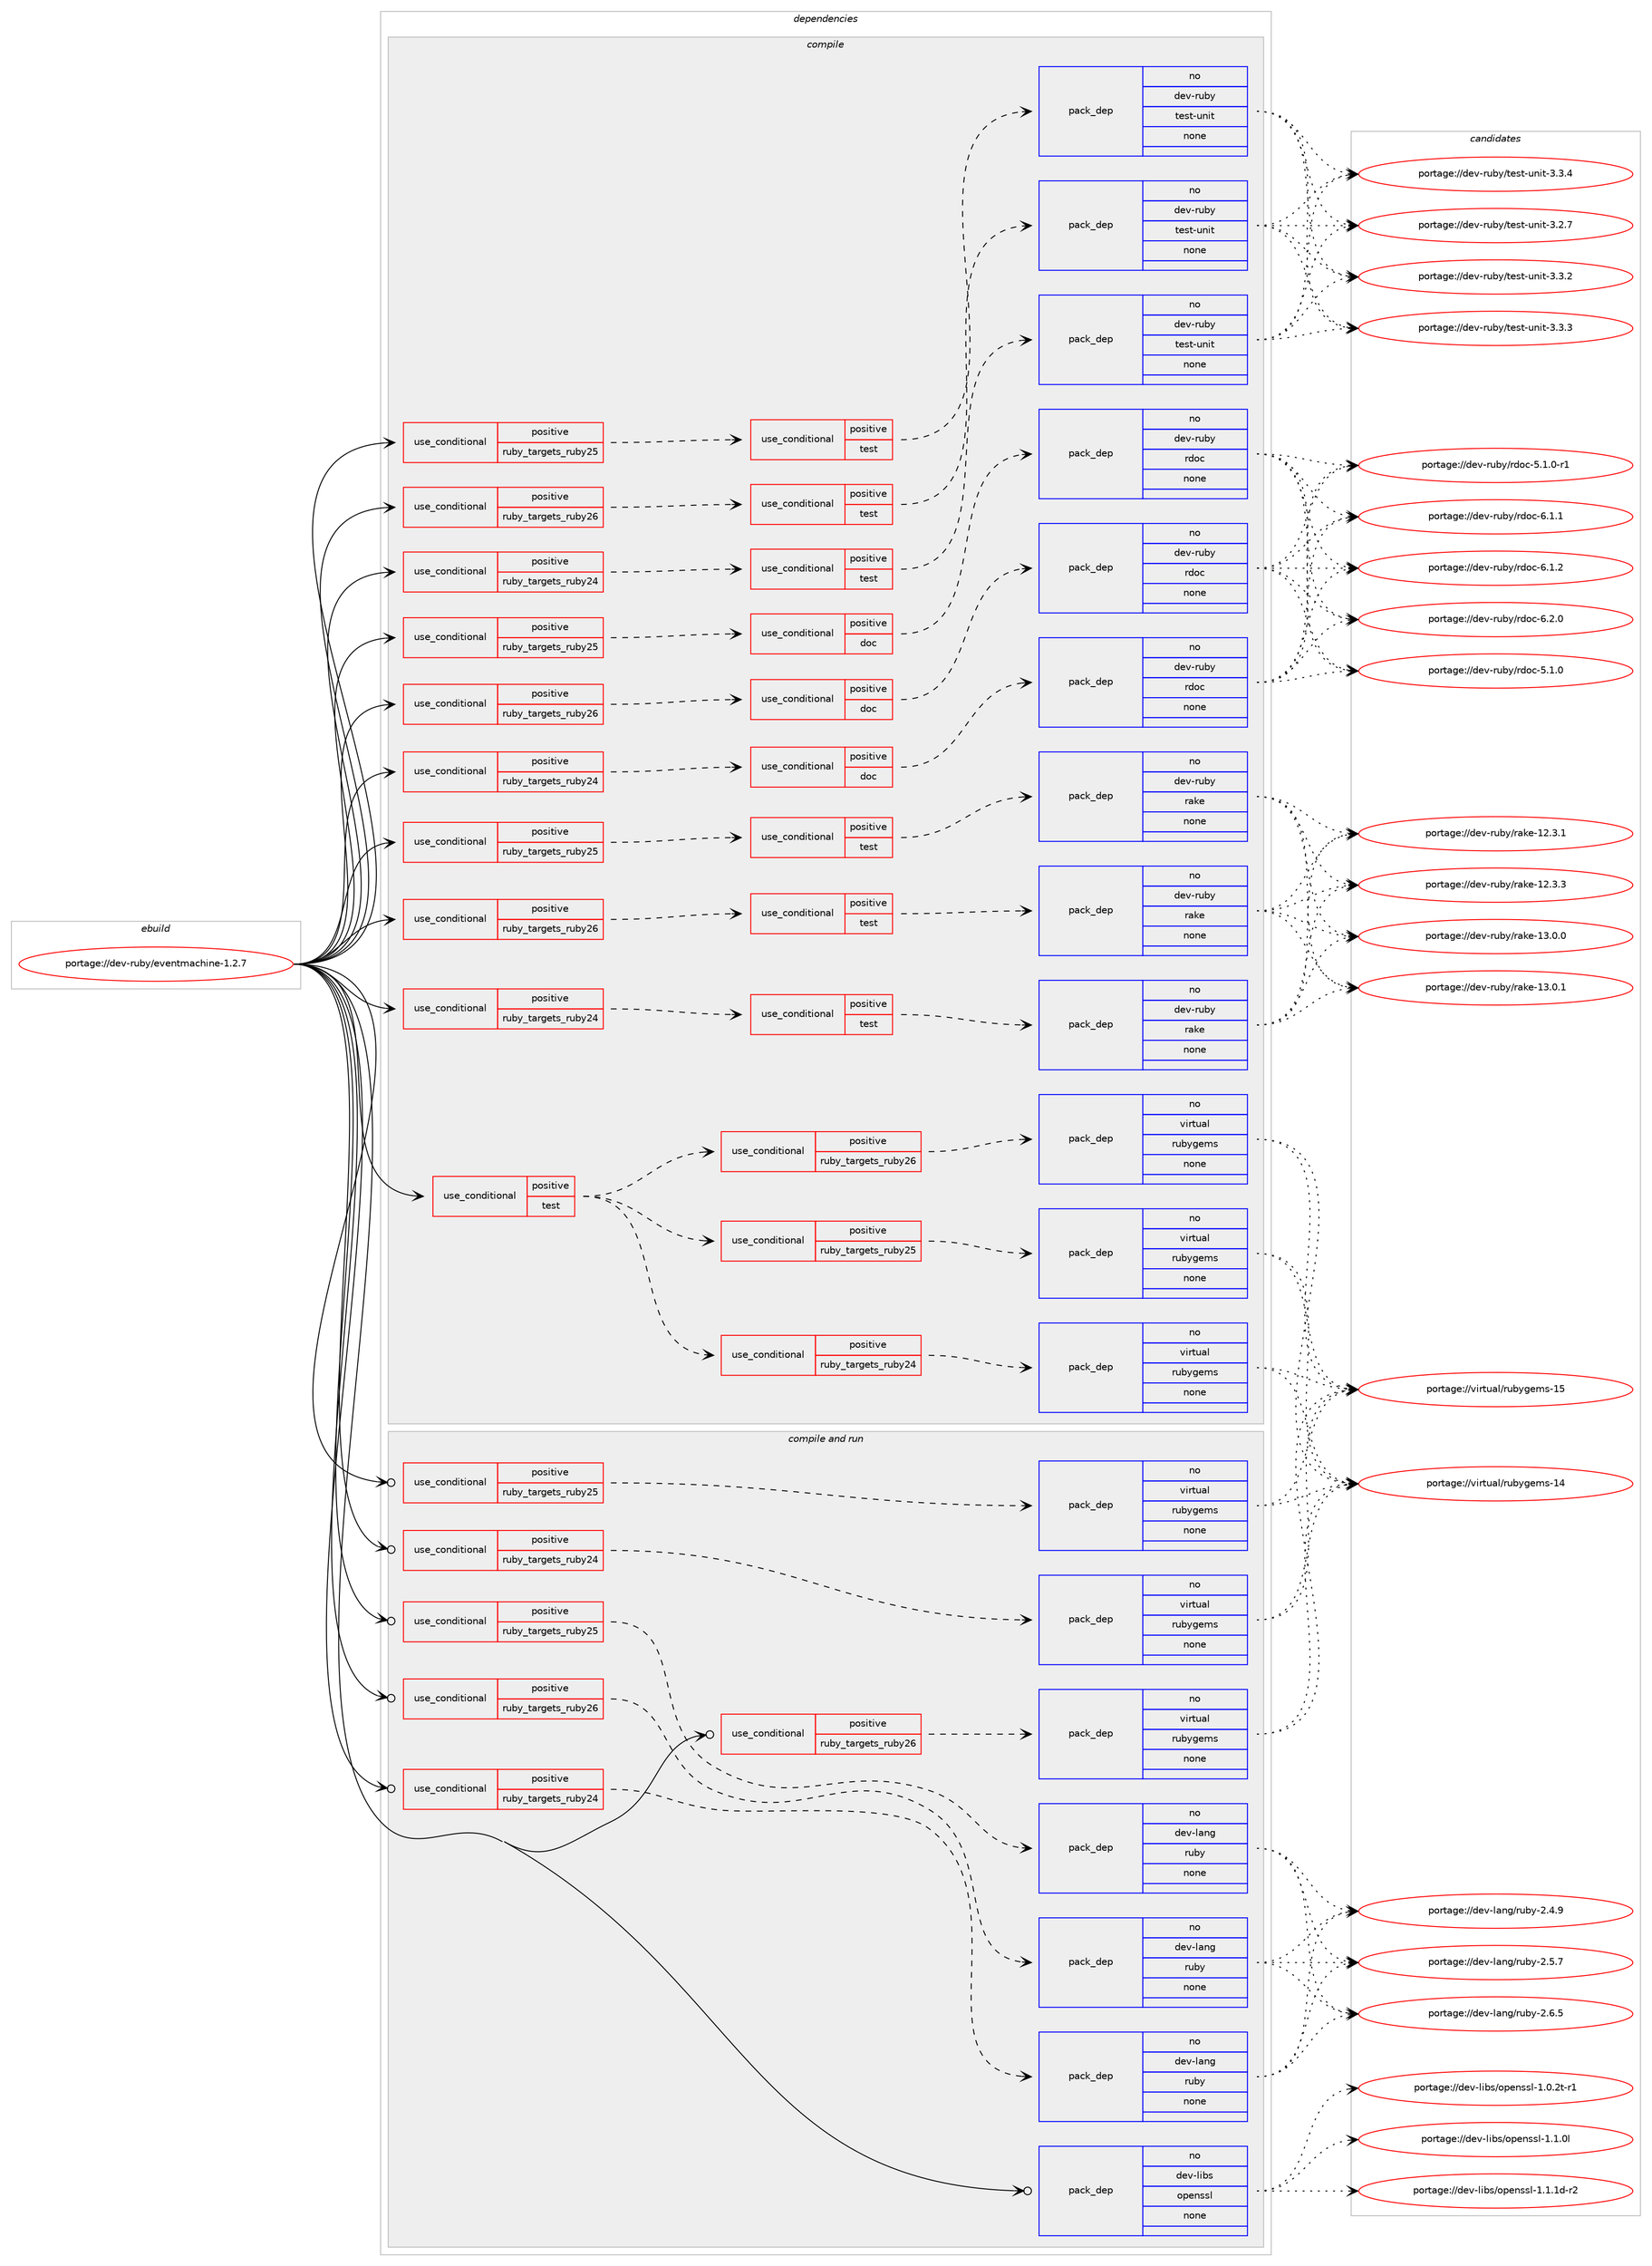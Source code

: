 digraph prolog {

# *************
# Graph options
# *************

newrank=true;
concentrate=true;
compound=true;
graph [rankdir=LR,fontname=Helvetica,fontsize=10,ranksep=1.5];#, ranksep=2.5, nodesep=0.2];
edge  [arrowhead=vee];
node  [fontname=Helvetica,fontsize=10];

# **********
# The ebuild
# **********

subgraph cluster_leftcol {
color=gray;
rank=same;
label=<<i>ebuild</i>>;
id [label="portage://dev-ruby/eventmachine-1.2.7", color=red, width=4, href="../dev-ruby/eventmachine-1.2.7.svg"];
}

# ****************
# The dependencies
# ****************

subgraph cluster_midcol {
color=gray;
label=<<i>dependencies</i>>;
subgraph cluster_compile {
fillcolor="#eeeeee";
style=filled;
label=<<i>compile</i>>;
subgraph cond51611 {
dependency219955 [label=<<TABLE BORDER="0" CELLBORDER="1" CELLSPACING="0" CELLPADDING="4"><TR><TD ROWSPAN="3" CELLPADDING="10">use_conditional</TD></TR><TR><TD>positive</TD></TR><TR><TD>ruby_targets_ruby24</TD></TR></TABLE>>, shape=none, color=red];
subgraph cond51612 {
dependency219956 [label=<<TABLE BORDER="0" CELLBORDER="1" CELLSPACING="0" CELLPADDING="4"><TR><TD ROWSPAN="3" CELLPADDING="10">use_conditional</TD></TR><TR><TD>positive</TD></TR><TR><TD>doc</TD></TR></TABLE>>, shape=none, color=red];
subgraph pack164865 {
dependency219957 [label=<<TABLE BORDER="0" CELLBORDER="1" CELLSPACING="0" CELLPADDING="4" WIDTH="220"><TR><TD ROWSPAN="6" CELLPADDING="30">pack_dep</TD></TR><TR><TD WIDTH="110">no</TD></TR><TR><TD>dev-ruby</TD></TR><TR><TD>rdoc</TD></TR><TR><TD>none</TD></TR><TR><TD></TD></TR></TABLE>>, shape=none, color=blue];
}
dependency219956:e -> dependency219957:w [weight=20,style="dashed",arrowhead="vee"];
}
dependency219955:e -> dependency219956:w [weight=20,style="dashed",arrowhead="vee"];
}
id:e -> dependency219955:w [weight=20,style="solid",arrowhead="vee"];
subgraph cond51613 {
dependency219958 [label=<<TABLE BORDER="0" CELLBORDER="1" CELLSPACING="0" CELLPADDING="4"><TR><TD ROWSPAN="3" CELLPADDING="10">use_conditional</TD></TR><TR><TD>positive</TD></TR><TR><TD>ruby_targets_ruby24</TD></TR></TABLE>>, shape=none, color=red];
subgraph cond51614 {
dependency219959 [label=<<TABLE BORDER="0" CELLBORDER="1" CELLSPACING="0" CELLPADDING="4"><TR><TD ROWSPAN="3" CELLPADDING="10">use_conditional</TD></TR><TR><TD>positive</TD></TR><TR><TD>test</TD></TR></TABLE>>, shape=none, color=red];
subgraph pack164866 {
dependency219960 [label=<<TABLE BORDER="0" CELLBORDER="1" CELLSPACING="0" CELLPADDING="4" WIDTH="220"><TR><TD ROWSPAN="6" CELLPADDING="30">pack_dep</TD></TR><TR><TD WIDTH="110">no</TD></TR><TR><TD>dev-ruby</TD></TR><TR><TD>rake</TD></TR><TR><TD>none</TD></TR><TR><TD></TD></TR></TABLE>>, shape=none, color=blue];
}
dependency219959:e -> dependency219960:w [weight=20,style="dashed",arrowhead="vee"];
}
dependency219958:e -> dependency219959:w [weight=20,style="dashed",arrowhead="vee"];
}
id:e -> dependency219958:w [weight=20,style="solid",arrowhead="vee"];
subgraph cond51615 {
dependency219961 [label=<<TABLE BORDER="0" CELLBORDER="1" CELLSPACING="0" CELLPADDING="4"><TR><TD ROWSPAN="3" CELLPADDING="10">use_conditional</TD></TR><TR><TD>positive</TD></TR><TR><TD>ruby_targets_ruby24</TD></TR></TABLE>>, shape=none, color=red];
subgraph cond51616 {
dependency219962 [label=<<TABLE BORDER="0" CELLBORDER="1" CELLSPACING="0" CELLPADDING="4"><TR><TD ROWSPAN="3" CELLPADDING="10">use_conditional</TD></TR><TR><TD>positive</TD></TR><TR><TD>test</TD></TR></TABLE>>, shape=none, color=red];
subgraph pack164867 {
dependency219963 [label=<<TABLE BORDER="0" CELLBORDER="1" CELLSPACING="0" CELLPADDING="4" WIDTH="220"><TR><TD ROWSPAN="6" CELLPADDING="30">pack_dep</TD></TR><TR><TD WIDTH="110">no</TD></TR><TR><TD>dev-ruby</TD></TR><TR><TD>test-unit</TD></TR><TR><TD>none</TD></TR><TR><TD></TD></TR></TABLE>>, shape=none, color=blue];
}
dependency219962:e -> dependency219963:w [weight=20,style="dashed",arrowhead="vee"];
}
dependency219961:e -> dependency219962:w [weight=20,style="dashed",arrowhead="vee"];
}
id:e -> dependency219961:w [weight=20,style="solid",arrowhead="vee"];
subgraph cond51617 {
dependency219964 [label=<<TABLE BORDER="0" CELLBORDER="1" CELLSPACING="0" CELLPADDING="4"><TR><TD ROWSPAN="3" CELLPADDING="10">use_conditional</TD></TR><TR><TD>positive</TD></TR><TR><TD>ruby_targets_ruby25</TD></TR></TABLE>>, shape=none, color=red];
subgraph cond51618 {
dependency219965 [label=<<TABLE BORDER="0" CELLBORDER="1" CELLSPACING="0" CELLPADDING="4"><TR><TD ROWSPAN="3" CELLPADDING="10">use_conditional</TD></TR><TR><TD>positive</TD></TR><TR><TD>doc</TD></TR></TABLE>>, shape=none, color=red];
subgraph pack164868 {
dependency219966 [label=<<TABLE BORDER="0" CELLBORDER="1" CELLSPACING="0" CELLPADDING="4" WIDTH="220"><TR><TD ROWSPAN="6" CELLPADDING="30">pack_dep</TD></TR><TR><TD WIDTH="110">no</TD></TR><TR><TD>dev-ruby</TD></TR><TR><TD>rdoc</TD></TR><TR><TD>none</TD></TR><TR><TD></TD></TR></TABLE>>, shape=none, color=blue];
}
dependency219965:e -> dependency219966:w [weight=20,style="dashed",arrowhead="vee"];
}
dependency219964:e -> dependency219965:w [weight=20,style="dashed",arrowhead="vee"];
}
id:e -> dependency219964:w [weight=20,style="solid",arrowhead="vee"];
subgraph cond51619 {
dependency219967 [label=<<TABLE BORDER="0" CELLBORDER="1" CELLSPACING="0" CELLPADDING="4"><TR><TD ROWSPAN="3" CELLPADDING="10">use_conditional</TD></TR><TR><TD>positive</TD></TR><TR><TD>ruby_targets_ruby25</TD></TR></TABLE>>, shape=none, color=red];
subgraph cond51620 {
dependency219968 [label=<<TABLE BORDER="0" CELLBORDER="1" CELLSPACING="0" CELLPADDING="4"><TR><TD ROWSPAN="3" CELLPADDING="10">use_conditional</TD></TR><TR><TD>positive</TD></TR><TR><TD>test</TD></TR></TABLE>>, shape=none, color=red];
subgraph pack164869 {
dependency219969 [label=<<TABLE BORDER="0" CELLBORDER="1" CELLSPACING="0" CELLPADDING="4" WIDTH="220"><TR><TD ROWSPAN="6" CELLPADDING="30">pack_dep</TD></TR><TR><TD WIDTH="110">no</TD></TR><TR><TD>dev-ruby</TD></TR><TR><TD>rake</TD></TR><TR><TD>none</TD></TR><TR><TD></TD></TR></TABLE>>, shape=none, color=blue];
}
dependency219968:e -> dependency219969:w [weight=20,style="dashed",arrowhead="vee"];
}
dependency219967:e -> dependency219968:w [weight=20,style="dashed",arrowhead="vee"];
}
id:e -> dependency219967:w [weight=20,style="solid",arrowhead="vee"];
subgraph cond51621 {
dependency219970 [label=<<TABLE BORDER="0" CELLBORDER="1" CELLSPACING="0" CELLPADDING="4"><TR><TD ROWSPAN="3" CELLPADDING="10">use_conditional</TD></TR><TR><TD>positive</TD></TR><TR><TD>ruby_targets_ruby25</TD></TR></TABLE>>, shape=none, color=red];
subgraph cond51622 {
dependency219971 [label=<<TABLE BORDER="0" CELLBORDER="1" CELLSPACING="0" CELLPADDING="4"><TR><TD ROWSPAN="3" CELLPADDING="10">use_conditional</TD></TR><TR><TD>positive</TD></TR><TR><TD>test</TD></TR></TABLE>>, shape=none, color=red];
subgraph pack164870 {
dependency219972 [label=<<TABLE BORDER="0" CELLBORDER="1" CELLSPACING="0" CELLPADDING="4" WIDTH="220"><TR><TD ROWSPAN="6" CELLPADDING="30">pack_dep</TD></TR><TR><TD WIDTH="110">no</TD></TR><TR><TD>dev-ruby</TD></TR><TR><TD>test-unit</TD></TR><TR><TD>none</TD></TR><TR><TD></TD></TR></TABLE>>, shape=none, color=blue];
}
dependency219971:e -> dependency219972:w [weight=20,style="dashed",arrowhead="vee"];
}
dependency219970:e -> dependency219971:w [weight=20,style="dashed",arrowhead="vee"];
}
id:e -> dependency219970:w [weight=20,style="solid",arrowhead="vee"];
subgraph cond51623 {
dependency219973 [label=<<TABLE BORDER="0" CELLBORDER="1" CELLSPACING="0" CELLPADDING="4"><TR><TD ROWSPAN="3" CELLPADDING="10">use_conditional</TD></TR><TR><TD>positive</TD></TR><TR><TD>ruby_targets_ruby26</TD></TR></TABLE>>, shape=none, color=red];
subgraph cond51624 {
dependency219974 [label=<<TABLE BORDER="0" CELLBORDER="1" CELLSPACING="0" CELLPADDING="4"><TR><TD ROWSPAN="3" CELLPADDING="10">use_conditional</TD></TR><TR><TD>positive</TD></TR><TR><TD>doc</TD></TR></TABLE>>, shape=none, color=red];
subgraph pack164871 {
dependency219975 [label=<<TABLE BORDER="0" CELLBORDER="1" CELLSPACING="0" CELLPADDING="4" WIDTH="220"><TR><TD ROWSPAN="6" CELLPADDING="30">pack_dep</TD></TR><TR><TD WIDTH="110">no</TD></TR><TR><TD>dev-ruby</TD></TR><TR><TD>rdoc</TD></TR><TR><TD>none</TD></TR><TR><TD></TD></TR></TABLE>>, shape=none, color=blue];
}
dependency219974:e -> dependency219975:w [weight=20,style="dashed",arrowhead="vee"];
}
dependency219973:e -> dependency219974:w [weight=20,style="dashed",arrowhead="vee"];
}
id:e -> dependency219973:w [weight=20,style="solid",arrowhead="vee"];
subgraph cond51625 {
dependency219976 [label=<<TABLE BORDER="0" CELLBORDER="1" CELLSPACING="0" CELLPADDING="4"><TR><TD ROWSPAN="3" CELLPADDING="10">use_conditional</TD></TR><TR><TD>positive</TD></TR><TR><TD>ruby_targets_ruby26</TD></TR></TABLE>>, shape=none, color=red];
subgraph cond51626 {
dependency219977 [label=<<TABLE BORDER="0" CELLBORDER="1" CELLSPACING="0" CELLPADDING="4"><TR><TD ROWSPAN="3" CELLPADDING="10">use_conditional</TD></TR><TR><TD>positive</TD></TR><TR><TD>test</TD></TR></TABLE>>, shape=none, color=red];
subgraph pack164872 {
dependency219978 [label=<<TABLE BORDER="0" CELLBORDER="1" CELLSPACING="0" CELLPADDING="4" WIDTH="220"><TR><TD ROWSPAN="6" CELLPADDING="30">pack_dep</TD></TR><TR><TD WIDTH="110">no</TD></TR><TR><TD>dev-ruby</TD></TR><TR><TD>rake</TD></TR><TR><TD>none</TD></TR><TR><TD></TD></TR></TABLE>>, shape=none, color=blue];
}
dependency219977:e -> dependency219978:w [weight=20,style="dashed",arrowhead="vee"];
}
dependency219976:e -> dependency219977:w [weight=20,style="dashed",arrowhead="vee"];
}
id:e -> dependency219976:w [weight=20,style="solid",arrowhead="vee"];
subgraph cond51627 {
dependency219979 [label=<<TABLE BORDER="0" CELLBORDER="1" CELLSPACING="0" CELLPADDING="4"><TR><TD ROWSPAN="3" CELLPADDING="10">use_conditional</TD></TR><TR><TD>positive</TD></TR><TR><TD>ruby_targets_ruby26</TD></TR></TABLE>>, shape=none, color=red];
subgraph cond51628 {
dependency219980 [label=<<TABLE BORDER="0" CELLBORDER="1" CELLSPACING="0" CELLPADDING="4"><TR><TD ROWSPAN="3" CELLPADDING="10">use_conditional</TD></TR><TR><TD>positive</TD></TR><TR><TD>test</TD></TR></TABLE>>, shape=none, color=red];
subgraph pack164873 {
dependency219981 [label=<<TABLE BORDER="0" CELLBORDER="1" CELLSPACING="0" CELLPADDING="4" WIDTH="220"><TR><TD ROWSPAN="6" CELLPADDING="30">pack_dep</TD></TR><TR><TD WIDTH="110">no</TD></TR><TR><TD>dev-ruby</TD></TR><TR><TD>test-unit</TD></TR><TR><TD>none</TD></TR><TR><TD></TD></TR></TABLE>>, shape=none, color=blue];
}
dependency219980:e -> dependency219981:w [weight=20,style="dashed",arrowhead="vee"];
}
dependency219979:e -> dependency219980:w [weight=20,style="dashed",arrowhead="vee"];
}
id:e -> dependency219979:w [weight=20,style="solid",arrowhead="vee"];
subgraph cond51629 {
dependency219982 [label=<<TABLE BORDER="0" CELLBORDER="1" CELLSPACING="0" CELLPADDING="4"><TR><TD ROWSPAN="3" CELLPADDING="10">use_conditional</TD></TR><TR><TD>positive</TD></TR><TR><TD>test</TD></TR></TABLE>>, shape=none, color=red];
subgraph cond51630 {
dependency219983 [label=<<TABLE BORDER="0" CELLBORDER="1" CELLSPACING="0" CELLPADDING="4"><TR><TD ROWSPAN="3" CELLPADDING="10">use_conditional</TD></TR><TR><TD>positive</TD></TR><TR><TD>ruby_targets_ruby24</TD></TR></TABLE>>, shape=none, color=red];
subgraph pack164874 {
dependency219984 [label=<<TABLE BORDER="0" CELLBORDER="1" CELLSPACING="0" CELLPADDING="4" WIDTH="220"><TR><TD ROWSPAN="6" CELLPADDING="30">pack_dep</TD></TR><TR><TD WIDTH="110">no</TD></TR><TR><TD>virtual</TD></TR><TR><TD>rubygems</TD></TR><TR><TD>none</TD></TR><TR><TD></TD></TR></TABLE>>, shape=none, color=blue];
}
dependency219983:e -> dependency219984:w [weight=20,style="dashed",arrowhead="vee"];
}
dependency219982:e -> dependency219983:w [weight=20,style="dashed",arrowhead="vee"];
subgraph cond51631 {
dependency219985 [label=<<TABLE BORDER="0" CELLBORDER="1" CELLSPACING="0" CELLPADDING="4"><TR><TD ROWSPAN="3" CELLPADDING="10">use_conditional</TD></TR><TR><TD>positive</TD></TR><TR><TD>ruby_targets_ruby25</TD></TR></TABLE>>, shape=none, color=red];
subgraph pack164875 {
dependency219986 [label=<<TABLE BORDER="0" CELLBORDER="1" CELLSPACING="0" CELLPADDING="4" WIDTH="220"><TR><TD ROWSPAN="6" CELLPADDING="30">pack_dep</TD></TR><TR><TD WIDTH="110">no</TD></TR><TR><TD>virtual</TD></TR><TR><TD>rubygems</TD></TR><TR><TD>none</TD></TR><TR><TD></TD></TR></TABLE>>, shape=none, color=blue];
}
dependency219985:e -> dependency219986:w [weight=20,style="dashed",arrowhead="vee"];
}
dependency219982:e -> dependency219985:w [weight=20,style="dashed",arrowhead="vee"];
subgraph cond51632 {
dependency219987 [label=<<TABLE BORDER="0" CELLBORDER="1" CELLSPACING="0" CELLPADDING="4"><TR><TD ROWSPAN="3" CELLPADDING="10">use_conditional</TD></TR><TR><TD>positive</TD></TR><TR><TD>ruby_targets_ruby26</TD></TR></TABLE>>, shape=none, color=red];
subgraph pack164876 {
dependency219988 [label=<<TABLE BORDER="0" CELLBORDER="1" CELLSPACING="0" CELLPADDING="4" WIDTH="220"><TR><TD ROWSPAN="6" CELLPADDING="30">pack_dep</TD></TR><TR><TD WIDTH="110">no</TD></TR><TR><TD>virtual</TD></TR><TR><TD>rubygems</TD></TR><TR><TD>none</TD></TR><TR><TD></TD></TR></TABLE>>, shape=none, color=blue];
}
dependency219987:e -> dependency219988:w [weight=20,style="dashed",arrowhead="vee"];
}
dependency219982:e -> dependency219987:w [weight=20,style="dashed",arrowhead="vee"];
}
id:e -> dependency219982:w [weight=20,style="solid",arrowhead="vee"];
}
subgraph cluster_compileandrun {
fillcolor="#eeeeee";
style=filled;
label=<<i>compile and run</i>>;
subgraph cond51633 {
dependency219989 [label=<<TABLE BORDER="0" CELLBORDER="1" CELLSPACING="0" CELLPADDING="4"><TR><TD ROWSPAN="3" CELLPADDING="10">use_conditional</TD></TR><TR><TD>positive</TD></TR><TR><TD>ruby_targets_ruby24</TD></TR></TABLE>>, shape=none, color=red];
subgraph pack164877 {
dependency219990 [label=<<TABLE BORDER="0" CELLBORDER="1" CELLSPACING="0" CELLPADDING="4" WIDTH="220"><TR><TD ROWSPAN="6" CELLPADDING="30">pack_dep</TD></TR><TR><TD WIDTH="110">no</TD></TR><TR><TD>dev-lang</TD></TR><TR><TD>ruby</TD></TR><TR><TD>none</TD></TR><TR><TD></TD></TR></TABLE>>, shape=none, color=blue];
}
dependency219989:e -> dependency219990:w [weight=20,style="dashed",arrowhead="vee"];
}
id:e -> dependency219989:w [weight=20,style="solid",arrowhead="odotvee"];
subgraph cond51634 {
dependency219991 [label=<<TABLE BORDER="0" CELLBORDER="1" CELLSPACING="0" CELLPADDING="4"><TR><TD ROWSPAN="3" CELLPADDING="10">use_conditional</TD></TR><TR><TD>positive</TD></TR><TR><TD>ruby_targets_ruby24</TD></TR></TABLE>>, shape=none, color=red];
subgraph pack164878 {
dependency219992 [label=<<TABLE BORDER="0" CELLBORDER="1" CELLSPACING="0" CELLPADDING="4" WIDTH="220"><TR><TD ROWSPAN="6" CELLPADDING="30">pack_dep</TD></TR><TR><TD WIDTH="110">no</TD></TR><TR><TD>virtual</TD></TR><TR><TD>rubygems</TD></TR><TR><TD>none</TD></TR><TR><TD></TD></TR></TABLE>>, shape=none, color=blue];
}
dependency219991:e -> dependency219992:w [weight=20,style="dashed",arrowhead="vee"];
}
id:e -> dependency219991:w [weight=20,style="solid",arrowhead="odotvee"];
subgraph cond51635 {
dependency219993 [label=<<TABLE BORDER="0" CELLBORDER="1" CELLSPACING="0" CELLPADDING="4"><TR><TD ROWSPAN="3" CELLPADDING="10">use_conditional</TD></TR><TR><TD>positive</TD></TR><TR><TD>ruby_targets_ruby25</TD></TR></TABLE>>, shape=none, color=red];
subgraph pack164879 {
dependency219994 [label=<<TABLE BORDER="0" CELLBORDER="1" CELLSPACING="0" CELLPADDING="4" WIDTH="220"><TR><TD ROWSPAN="6" CELLPADDING="30">pack_dep</TD></TR><TR><TD WIDTH="110">no</TD></TR><TR><TD>dev-lang</TD></TR><TR><TD>ruby</TD></TR><TR><TD>none</TD></TR><TR><TD></TD></TR></TABLE>>, shape=none, color=blue];
}
dependency219993:e -> dependency219994:w [weight=20,style="dashed",arrowhead="vee"];
}
id:e -> dependency219993:w [weight=20,style="solid",arrowhead="odotvee"];
subgraph cond51636 {
dependency219995 [label=<<TABLE BORDER="0" CELLBORDER="1" CELLSPACING="0" CELLPADDING="4"><TR><TD ROWSPAN="3" CELLPADDING="10">use_conditional</TD></TR><TR><TD>positive</TD></TR><TR><TD>ruby_targets_ruby25</TD></TR></TABLE>>, shape=none, color=red];
subgraph pack164880 {
dependency219996 [label=<<TABLE BORDER="0" CELLBORDER="1" CELLSPACING="0" CELLPADDING="4" WIDTH="220"><TR><TD ROWSPAN="6" CELLPADDING="30">pack_dep</TD></TR><TR><TD WIDTH="110">no</TD></TR><TR><TD>virtual</TD></TR><TR><TD>rubygems</TD></TR><TR><TD>none</TD></TR><TR><TD></TD></TR></TABLE>>, shape=none, color=blue];
}
dependency219995:e -> dependency219996:w [weight=20,style="dashed",arrowhead="vee"];
}
id:e -> dependency219995:w [weight=20,style="solid",arrowhead="odotvee"];
subgraph cond51637 {
dependency219997 [label=<<TABLE BORDER="0" CELLBORDER="1" CELLSPACING="0" CELLPADDING="4"><TR><TD ROWSPAN="3" CELLPADDING="10">use_conditional</TD></TR><TR><TD>positive</TD></TR><TR><TD>ruby_targets_ruby26</TD></TR></TABLE>>, shape=none, color=red];
subgraph pack164881 {
dependency219998 [label=<<TABLE BORDER="0" CELLBORDER="1" CELLSPACING="0" CELLPADDING="4" WIDTH="220"><TR><TD ROWSPAN="6" CELLPADDING="30">pack_dep</TD></TR><TR><TD WIDTH="110">no</TD></TR><TR><TD>dev-lang</TD></TR><TR><TD>ruby</TD></TR><TR><TD>none</TD></TR><TR><TD></TD></TR></TABLE>>, shape=none, color=blue];
}
dependency219997:e -> dependency219998:w [weight=20,style="dashed",arrowhead="vee"];
}
id:e -> dependency219997:w [weight=20,style="solid",arrowhead="odotvee"];
subgraph cond51638 {
dependency219999 [label=<<TABLE BORDER="0" CELLBORDER="1" CELLSPACING="0" CELLPADDING="4"><TR><TD ROWSPAN="3" CELLPADDING="10">use_conditional</TD></TR><TR><TD>positive</TD></TR><TR><TD>ruby_targets_ruby26</TD></TR></TABLE>>, shape=none, color=red];
subgraph pack164882 {
dependency220000 [label=<<TABLE BORDER="0" CELLBORDER="1" CELLSPACING="0" CELLPADDING="4" WIDTH="220"><TR><TD ROWSPAN="6" CELLPADDING="30">pack_dep</TD></TR><TR><TD WIDTH="110">no</TD></TR><TR><TD>virtual</TD></TR><TR><TD>rubygems</TD></TR><TR><TD>none</TD></TR><TR><TD></TD></TR></TABLE>>, shape=none, color=blue];
}
dependency219999:e -> dependency220000:w [weight=20,style="dashed",arrowhead="vee"];
}
id:e -> dependency219999:w [weight=20,style="solid",arrowhead="odotvee"];
subgraph pack164883 {
dependency220001 [label=<<TABLE BORDER="0" CELLBORDER="1" CELLSPACING="0" CELLPADDING="4" WIDTH="220"><TR><TD ROWSPAN="6" CELLPADDING="30">pack_dep</TD></TR><TR><TD WIDTH="110">no</TD></TR><TR><TD>dev-libs</TD></TR><TR><TD>openssl</TD></TR><TR><TD>none</TD></TR><TR><TD></TD></TR></TABLE>>, shape=none, color=blue];
}
id:e -> dependency220001:w [weight=20,style="solid",arrowhead="odotvee"];
}
subgraph cluster_run {
fillcolor="#eeeeee";
style=filled;
label=<<i>run</i>>;
}
}

# **************
# The candidates
# **************

subgraph cluster_choices {
rank=same;
color=gray;
label=<<i>candidates</i>>;

subgraph choice164865 {
color=black;
nodesep=1;
choiceportage10010111845114117981214711410011199455346494648 [label="portage://dev-ruby/rdoc-5.1.0", color=red, width=4,href="../dev-ruby/rdoc-5.1.0.svg"];
choiceportage100101118451141179812147114100111994553464946484511449 [label="portage://dev-ruby/rdoc-5.1.0-r1", color=red, width=4,href="../dev-ruby/rdoc-5.1.0-r1.svg"];
choiceportage10010111845114117981214711410011199455446494649 [label="portage://dev-ruby/rdoc-6.1.1", color=red, width=4,href="../dev-ruby/rdoc-6.1.1.svg"];
choiceportage10010111845114117981214711410011199455446494650 [label="portage://dev-ruby/rdoc-6.1.2", color=red, width=4,href="../dev-ruby/rdoc-6.1.2.svg"];
choiceportage10010111845114117981214711410011199455446504648 [label="portage://dev-ruby/rdoc-6.2.0", color=red, width=4,href="../dev-ruby/rdoc-6.2.0.svg"];
dependency219957:e -> choiceportage10010111845114117981214711410011199455346494648:w [style=dotted,weight="100"];
dependency219957:e -> choiceportage100101118451141179812147114100111994553464946484511449:w [style=dotted,weight="100"];
dependency219957:e -> choiceportage10010111845114117981214711410011199455446494649:w [style=dotted,weight="100"];
dependency219957:e -> choiceportage10010111845114117981214711410011199455446494650:w [style=dotted,weight="100"];
dependency219957:e -> choiceportage10010111845114117981214711410011199455446504648:w [style=dotted,weight="100"];
}
subgraph choice164866 {
color=black;
nodesep=1;
choiceportage1001011184511411798121471149710710145495046514649 [label="portage://dev-ruby/rake-12.3.1", color=red, width=4,href="../dev-ruby/rake-12.3.1.svg"];
choiceportage1001011184511411798121471149710710145495046514651 [label="portage://dev-ruby/rake-12.3.3", color=red, width=4,href="../dev-ruby/rake-12.3.3.svg"];
choiceportage1001011184511411798121471149710710145495146484648 [label="portage://dev-ruby/rake-13.0.0", color=red, width=4,href="../dev-ruby/rake-13.0.0.svg"];
choiceportage1001011184511411798121471149710710145495146484649 [label="portage://dev-ruby/rake-13.0.1", color=red, width=4,href="../dev-ruby/rake-13.0.1.svg"];
dependency219960:e -> choiceportage1001011184511411798121471149710710145495046514649:w [style=dotted,weight="100"];
dependency219960:e -> choiceportage1001011184511411798121471149710710145495046514651:w [style=dotted,weight="100"];
dependency219960:e -> choiceportage1001011184511411798121471149710710145495146484648:w [style=dotted,weight="100"];
dependency219960:e -> choiceportage1001011184511411798121471149710710145495146484649:w [style=dotted,weight="100"];
}
subgraph choice164867 {
color=black;
nodesep=1;
choiceportage10010111845114117981214711610111511645117110105116455146504655 [label="portage://dev-ruby/test-unit-3.2.7", color=red, width=4,href="../dev-ruby/test-unit-3.2.7.svg"];
choiceportage10010111845114117981214711610111511645117110105116455146514650 [label="portage://dev-ruby/test-unit-3.3.2", color=red, width=4,href="../dev-ruby/test-unit-3.3.2.svg"];
choiceportage10010111845114117981214711610111511645117110105116455146514651 [label="portage://dev-ruby/test-unit-3.3.3", color=red, width=4,href="../dev-ruby/test-unit-3.3.3.svg"];
choiceportage10010111845114117981214711610111511645117110105116455146514652 [label="portage://dev-ruby/test-unit-3.3.4", color=red, width=4,href="../dev-ruby/test-unit-3.3.4.svg"];
dependency219963:e -> choiceportage10010111845114117981214711610111511645117110105116455146504655:w [style=dotted,weight="100"];
dependency219963:e -> choiceportage10010111845114117981214711610111511645117110105116455146514650:w [style=dotted,weight="100"];
dependency219963:e -> choiceportage10010111845114117981214711610111511645117110105116455146514651:w [style=dotted,weight="100"];
dependency219963:e -> choiceportage10010111845114117981214711610111511645117110105116455146514652:w [style=dotted,weight="100"];
}
subgraph choice164868 {
color=black;
nodesep=1;
choiceportage10010111845114117981214711410011199455346494648 [label="portage://dev-ruby/rdoc-5.1.0", color=red, width=4,href="../dev-ruby/rdoc-5.1.0.svg"];
choiceportage100101118451141179812147114100111994553464946484511449 [label="portage://dev-ruby/rdoc-5.1.0-r1", color=red, width=4,href="../dev-ruby/rdoc-5.1.0-r1.svg"];
choiceportage10010111845114117981214711410011199455446494649 [label="portage://dev-ruby/rdoc-6.1.1", color=red, width=4,href="../dev-ruby/rdoc-6.1.1.svg"];
choiceportage10010111845114117981214711410011199455446494650 [label="portage://dev-ruby/rdoc-6.1.2", color=red, width=4,href="../dev-ruby/rdoc-6.1.2.svg"];
choiceportage10010111845114117981214711410011199455446504648 [label="portage://dev-ruby/rdoc-6.2.0", color=red, width=4,href="../dev-ruby/rdoc-6.2.0.svg"];
dependency219966:e -> choiceportage10010111845114117981214711410011199455346494648:w [style=dotted,weight="100"];
dependency219966:e -> choiceportage100101118451141179812147114100111994553464946484511449:w [style=dotted,weight="100"];
dependency219966:e -> choiceportage10010111845114117981214711410011199455446494649:w [style=dotted,weight="100"];
dependency219966:e -> choiceportage10010111845114117981214711410011199455446494650:w [style=dotted,weight="100"];
dependency219966:e -> choiceportage10010111845114117981214711410011199455446504648:w [style=dotted,weight="100"];
}
subgraph choice164869 {
color=black;
nodesep=1;
choiceportage1001011184511411798121471149710710145495046514649 [label="portage://dev-ruby/rake-12.3.1", color=red, width=4,href="../dev-ruby/rake-12.3.1.svg"];
choiceportage1001011184511411798121471149710710145495046514651 [label="portage://dev-ruby/rake-12.3.3", color=red, width=4,href="../dev-ruby/rake-12.3.3.svg"];
choiceportage1001011184511411798121471149710710145495146484648 [label="portage://dev-ruby/rake-13.0.0", color=red, width=4,href="../dev-ruby/rake-13.0.0.svg"];
choiceportage1001011184511411798121471149710710145495146484649 [label="portage://dev-ruby/rake-13.0.1", color=red, width=4,href="../dev-ruby/rake-13.0.1.svg"];
dependency219969:e -> choiceportage1001011184511411798121471149710710145495046514649:w [style=dotted,weight="100"];
dependency219969:e -> choiceportage1001011184511411798121471149710710145495046514651:w [style=dotted,weight="100"];
dependency219969:e -> choiceportage1001011184511411798121471149710710145495146484648:w [style=dotted,weight="100"];
dependency219969:e -> choiceportage1001011184511411798121471149710710145495146484649:w [style=dotted,weight="100"];
}
subgraph choice164870 {
color=black;
nodesep=1;
choiceportage10010111845114117981214711610111511645117110105116455146504655 [label="portage://dev-ruby/test-unit-3.2.7", color=red, width=4,href="../dev-ruby/test-unit-3.2.7.svg"];
choiceportage10010111845114117981214711610111511645117110105116455146514650 [label="portage://dev-ruby/test-unit-3.3.2", color=red, width=4,href="../dev-ruby/test-unit-3.3.2.svg"];
choiceportage10010111845114117981214711610111511645117110105116455146514651 [label="portage://dev-ruby/test-unit-3.3.3", color=red, width=4,href="../dev-ruby/test-unit-3.3.3.svg"];
choiceportage10010111845114117981214711610111511645117110105116455146514652 [label="portage://dev-ruby/test-unit-3.3.4", color=red, width=4,href="../dev-ruby/test-unit-3.3.4.svg"];
dependency219972:e -> choiceportage10010111845114117981214711610111511645117110105116455146504655:w [style=dotted,weight="100"];
dependency219972:e -> choiceportage10010111845114117981214711610111511645117110105116455146514650:w [style=dotted,weight="100"];
dependency219972:e -> choiceportage10010111845114117981214711610111511645117110105116455146514651:w [style=dotted,weight="100"];
dependency219972:e -> choiceportage10010111845114117981214711610111511645117110105116455146514652:w [style=dotted,weight="100"];
}
subgraph choice164871 {
color=black;
nodesep=1;
choiceportage10010111845114117981214711410011199455346494648 [label="portage://dev-ruby/rdoc-5.1.0", color=red, width=4,href="../dev-ruby/rdoc-5.1.0.svg"];
choiceportage100101118451141179812147114100111994553464946484511449 [label="portage://dev-ruby/rdoc-5.1.0-r1", color=red, width=4,href="../dev-ruby/rdoc-5.1.0-r1.svg"];
choiceportage10010111845114117981214711410011199455446494649 [label="portage://dev-ruby/rdoc-6.1.1", color=red, width=4,href="../dev-ruby/rdoc-6.1.1.svg"];
choiceportage10010111845114117981214711410011199455446494650 [label="portage://dev-ruby/rdoc-6.1.2", color=red, width=4,href="../dev-ruby/rdoc-6.1.2.svg"];
choiceportage10010111845114117981214711410011199455446504648 [label="portage://dev-ruby/rdoc-6.2.0", color=red, width=4,href="../dev-ruby/rdoc-6.2.0.svg"];
dependency219975:e -> choiceportage10010111845114117981214711410011199455346494648:w [style=dotted,weight="100"];
dependency219975:e -> choiceportage100101118451141179812147114100111994553464946484511449:w [style=dotted,weight="100"];
dependency219975:e -> choiceportage10010111845114117981214711410011199455446494649:w [style=dotted,weight="100"];
dependency219975:e -> choiceportage10010111845114117981214711410011199455446494650:w [style=dotted,weight="100"];
dependency219975:e -> choiceportage10010111845114117981214711410011199455446504648:w [style=dotted,weight="100"];
}
subgraph choice164872 {
color=black;
nodesep=1;
choiceportage1001011184511411798121471149710710145495046514649 [label="portage://dev-ruby/rake-12.3.1", color=red, width=4,href="../dev-ruby/rake-12.3.1.svg"];
choiceportage1001011184511411798121471149710710145495046514651 [label="portage://dev-ruby/rake-12.3.3", color=red, width=4,href="../dev-ruby/rake-12.3.3.svg"];
choiceportage1001011184511411798121471149710710145495146484648 [label="portage://dev-ruby/rake-13.0.0", color=red, width=4,href="../dev-ruby/rake-13.0.0.svg"];
choiceportage1001011184511411798121471149710710145495146484649 [label="portage://dev-ruby/rake-13.0.1", color=red, width=4,href="../dev-ruby/rake-13.0.1.svg"];
dependency219978:e -> choiceportage1001011184511411798121471149710710145495046514649:w [style=dotted,weight="100"];
dependency219978:e -> choiceportage1001011184511411798121471149710710145495046514651:w [style=dotted,weight="100"];
dependency219978:e -> choiceportage1001011184511411798121471149710710145495146484648:w [style=dotted,weight="100"];
dependency219978:e -> choiceportage1001011184511411798121471149710710145495146484649:w [style=dotted,weight="100"];
}
subgraph choice164873 {
color=black;
nodesep=1;
choiceportage10010111845114117981214711610111511645117110105116455146504655 [label="portage://dev-ruby/test-unit-3.2.7", color=red, width=4,href="../dev-ruby/test-unit-3.2.7.svg"];
choiceportage10010111845114117981214711610111511645117110105116455146514650 [label="portage://dev-ruby/test-unit-3.3.2", color=red, width=4,href="../dev-ruby/test-unit-3.3.2.svg"];
choiceportage10010111845114117981214711610111511645117110105116455146514651 [label="portage://dev-ruby/test-unit-3.3.3", color=red, width=4,href="../dev-ruby/test-unit-3.3.3.svg"];
choiceportage10010111845114117981214711610111511645117110105116455146514652 [label="portage://dev-ruby/test-unit-3.3.4", color=red, width=4,href="../dev-ruby/test-unit-3.3.4.svg"];
dependency219981:e -> choiceportage10010111845114117981214711610111511645117110105116455146504655:w [style=dotted,weight="100"];
dependency219981:e -> choiceportage10010111845114117981214711610111511645117110105116455146514650:w [style=dotted,weight="100"];
dependency219981:e -> choiceportage10010111845114117981214711610111511645117110105116455146514651:w [style=dotted,weight="100"];
dependency219981:e -> choiceportage10010111845114117981214711610111511645117110105116455146514652:w [style=dotted,weight="100"];
}
subgraph choice164874 {
color=black;
nodesep=1;
choiceportage118105114116117971084711411798121103101109115454952 [label="portage://virtual/rubygems-14", color=red, width=4,href="../virtual/rubygems-14.svg"];
choiceportage118105114116117971084711411798121103101109115454953 [label="portage://virtual/rubygems-15", color=red, width=4,href="../virtual/rubygems-15.svg"];
dependency219984:e -> choiceportage118105114116117971084711411798121103101109115454952:w [style=dotted,weight="100"];
dependency219984:e -> choiceportage118105114116117971084711411798121103101109115454953:w [style=dotted,weight="100"];
}
subgraph choice164875 {
color=black;
nodesep=1;
choiceportage118105114116117971084711411798121103101109115454952 [label="portage://virtual/rubygems-14", color=red, width=4,href="../virtual/rubygems-14.svg"];
choiceportage118105114116117971084711411798121103101109115454953 [label="portage://virtual/rubygems-15", color=red, width=4,href="../virtual/rubygems-15.svg"];
dependency219986:e -> choiceportage118105114116117971084711411798121103101109115454952:w [style=dotted,weight="100"];
dependency219986:e -> choiceportage118105114116117971084711411798121103101109115454953:w [style=dotted,weight="100"];
}
subgraph choice164876 {
color=black;
nodesep=1;
choiceportage118105114116117971084711411798121103101109115454952 [label="portage://virtual/rubygems-14", color=red, width=4,href="../virtual/rubygems-14.svg"];
choiceportage118105114116117971084711411798121103101109115454953 [label="portage://virtual/rubygems-15", color=red, width=4,href="../virtual/rubygems-15.svg"];
dependency219988:e -> choiceportage118105114116117971084711411798121103101109115454952:w [style=dotted,weight="100"];
dependency219988:e -> choiceportage118105114116117971084711411798121103101109115454953:w [style=dotted,weight="100"];
}
subgraph choice164877 {
color=black;
nodesep=1;
choiceportage10010111845108971101034711411798121455046524657 [label="portage://dev-lang/ruby-2.4.9", color=red, width=4,href="../dev-lang/ruby-2.4.9.svg"];
choiceportage10010111845108971101034711411798121455046534655 [label="portage://dev-lang/ruby-2.5.7", color=red, width=4,href="../dev-lang/ruby-2.5.7.svg"];
choiceportage10010111845108971101034711411798121455046544653 [label="portage://dev-lang/ruby-2.6.5", color=red, width=4,href="../dev-lang/ruby-2.6.5.svg"];
dependency219990:e -> choiceportage10010111845108971101034711411798121455046524657:w [style=dotted,weight="100"];
dependency219990:e -> choiceportage10010111845108971101034711411798121455046534655:w [style=dotted,weight="100"];
dependency219990:e -> choiceportage10010111845108971101034711411798121455046544653:w [style=dotted,weight="100"];
}
subgraph choice164878 {
color=black;
nodesep=1;
choiceportage118105114116117971084711411798121103101109115454952 [label="portage://virtual/rubygems-14", color=red, width=4,href="../virtual/rubygems-14.svg"];
choiceportage118105114116117971084711411798121103101109115454953 [label="portage://virtual/rubygems-15", color=red, width=4,href="../virtual/rubygems-15.svg"];
dependency219992:e -> choiceportage118105114116117971084711411798121103101109115454952:w [style=dotted,weight="100"];
dependency219992:e -> choiceportage118105114116117971084711411798121103101109115454953:w [style=dotted,weight="100"];
}
subgraph choice164879 {
color=black;
nodesep=1;
choiceportage10010111845108971101034711411798121455046524657 [label="portage://dev-lang/ruby-2.4.9", color=red, width=4,href="../dev-lang/ruby-2.4.9.svg"];
choiceportage10010111845108971101034711411798121455046534655 [label="portage://dev-lang/ruby-2.5.7", color=red, width=4,href="../dev-lang/ruby-2.5.7.svg"];
choiceportage10010111845108971101034711411798121455046544653 [label="portage://dev-lang/ruby-2.6.5", color=red, width=4,href="../dev-lang/ruby-2.6.5.svg"];
dependency219994:e -> choiceportage10010111845108971101034711411798121455046524657:w [style=dotted,weight="100"];
dependency219994:e -> choiceportage10010111845108971101034711411798121455046534655:w [style=dotted,weight="100"];
dependency219994:e -> choiceportage10010111845108971101034711411798121455046544653:w [style=dotted,weight="100"];
}
subgraph choice164880 {
color=black;
nodesep=1;
choiceportage118105114116117971084711411798121103101109115454952 [label="portage://virtual/rubygems-14", color=red, width=4,href="../virtual/rubygems-14.svg"];
choiceportage118105114116117971084711411798121103101109115454953 [label="portage://virtual/rubygems-15", color=red, width=4,href="../virtual/rubygems-15.svg"];
dependency219996:e -> choiceportage118105114116117971084711411798121103101109115454952:w [style=dotted,weight="100"];
dependency219996:e -> choiceportage118105114116117971084711411798121103101109115454953:w [style=dotted,weight="100"];
}
subgraph choice164881 {
color=black;
nodesep=1;
choiceportage10010111845108971101034711411798121455046524657 [label="portage://dev-lang/ruby-2.4.9", color=red, width=4,href="../dev-lang/ruby-2.4.9.svg"];
choiceportage10010111845108971101034711411798121455046534655 [label="portage://dev-lang/ruby-2.5.7", color=red, width=4,href="../dev-lang/ruby-2.5.7.svg"];
choiceportage10010111845108971101034711411798121455046544653 [label="portage://dev-lang/ruby-2.6.5", color=red, width=4,href="../dev-lang/ruby-2.6.5.svg"];
dependency219998:e -> choiceportage10010111845108971101034711411798121455046524657:w [style=dotted,weight="100"];
dependency219998:e -> choiceportage10010111845108971101034711411798121455046534655:w [style=dotted,weight="100"];
dependency219998:e -> choiceportage10010111845108971101034711411798121455046544653:w [style=dotted,weight="100"];
}
subgraph choice164882 {
color=black;
nodesep=1;
choiceportage118105114116117971084711411798121103101109115454952 [label="portage://virtual/rubygems-14", color=red, width=4,href="../virtual/rubygems-14.svg"];
choiceportage118105114116117971084711411798121103101109115454953 [label="portage://virtual/rubygems-15", color=red, width=4,href="../virtual/rubygems-15.svg"];
dependency220000:e -> choiceportage118105114116117971084711411798121103101109115454952:w [style=dotted,weight="100"];
dependency220000:e -> choiceportage118105114116117971084711411798121103101109115454953:w [style=dotted,weight="100"];
}
subgraph choice164883 {
color=black;
nodesep=1;
choiceportage1001011184510810598115471111121011101151151084549464846501164511449 [label="portage://dev-libs/openssl-1.0.2t-r1", color=red, width=4,href="../dev-libs/openssl-1.0.2t-r1.svg"];
choiceportage100101118451081059811547111112101110115115108454946494648108 [label="portage://dev-libs/openssl-1.1.0l", color=red, width=4,href="../dev-libs/openssl-1.1.0l.svg"];
choiceportage1001011184510810598115471111121011101151151084549464946491004511450 [label="portage://dev-libs/openssl-1.1.1d-r2", color=red, width=4,href="../dev-libs/openssl-1.1.1d-r2.svg"];
dependency220001:e -> choiceportage1001011184510810598115471111121011101151151084549464846501164511449:w [style=dotted,weight="100"];
dependency220001:e -> choiceportage100101118451081059811547111112101110115115108454946494648108:w [style=dotted,weight="100"];
dependency220001:e -> choiceportage1001011184510810598115471111121011101151151084549464946491004511450:w [style=dotted,weight="100"];
}
}

}
